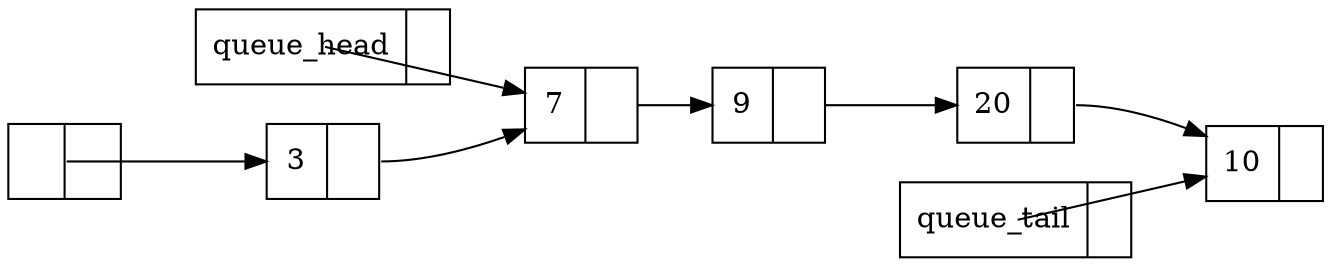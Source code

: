 digraph queue {
        rankdir=LR;
        node [shape=record];
        head [label="{ queue_head | <next>  }"]
        tail [label="{ queue_tail | <next>  }"]
        del_node [label="{ | <next>  }"]
        //null [shape=none, label="null"];
        //null2 [shape=none, label="null"];
        a[label="{ 3 | <next>  }"]
        b[label="{ 7 | <next>  }"]
        c[label="{ 9 | <next>  }"]
        d[label="{ 20 | <next>  }"]
        e[label="{ 10 | <next>  }"]
        head -> b [arrowtail=vee,  tailclip=false];
        tail -> e [arrowtail=vee,  tailclip=false];
        a:next -> b [arrowtail=vee,  tailclip=false];
        b:next -> c [arrowtail=vee,  tailclip=false];
        c:next -> d [arrowtail=vee,  tailclip=false];
        d:next -> e [arrowtail=vee,  tailclip=false];
        del_node -> a[arrowtail=vee,  tailclip=false];
}

